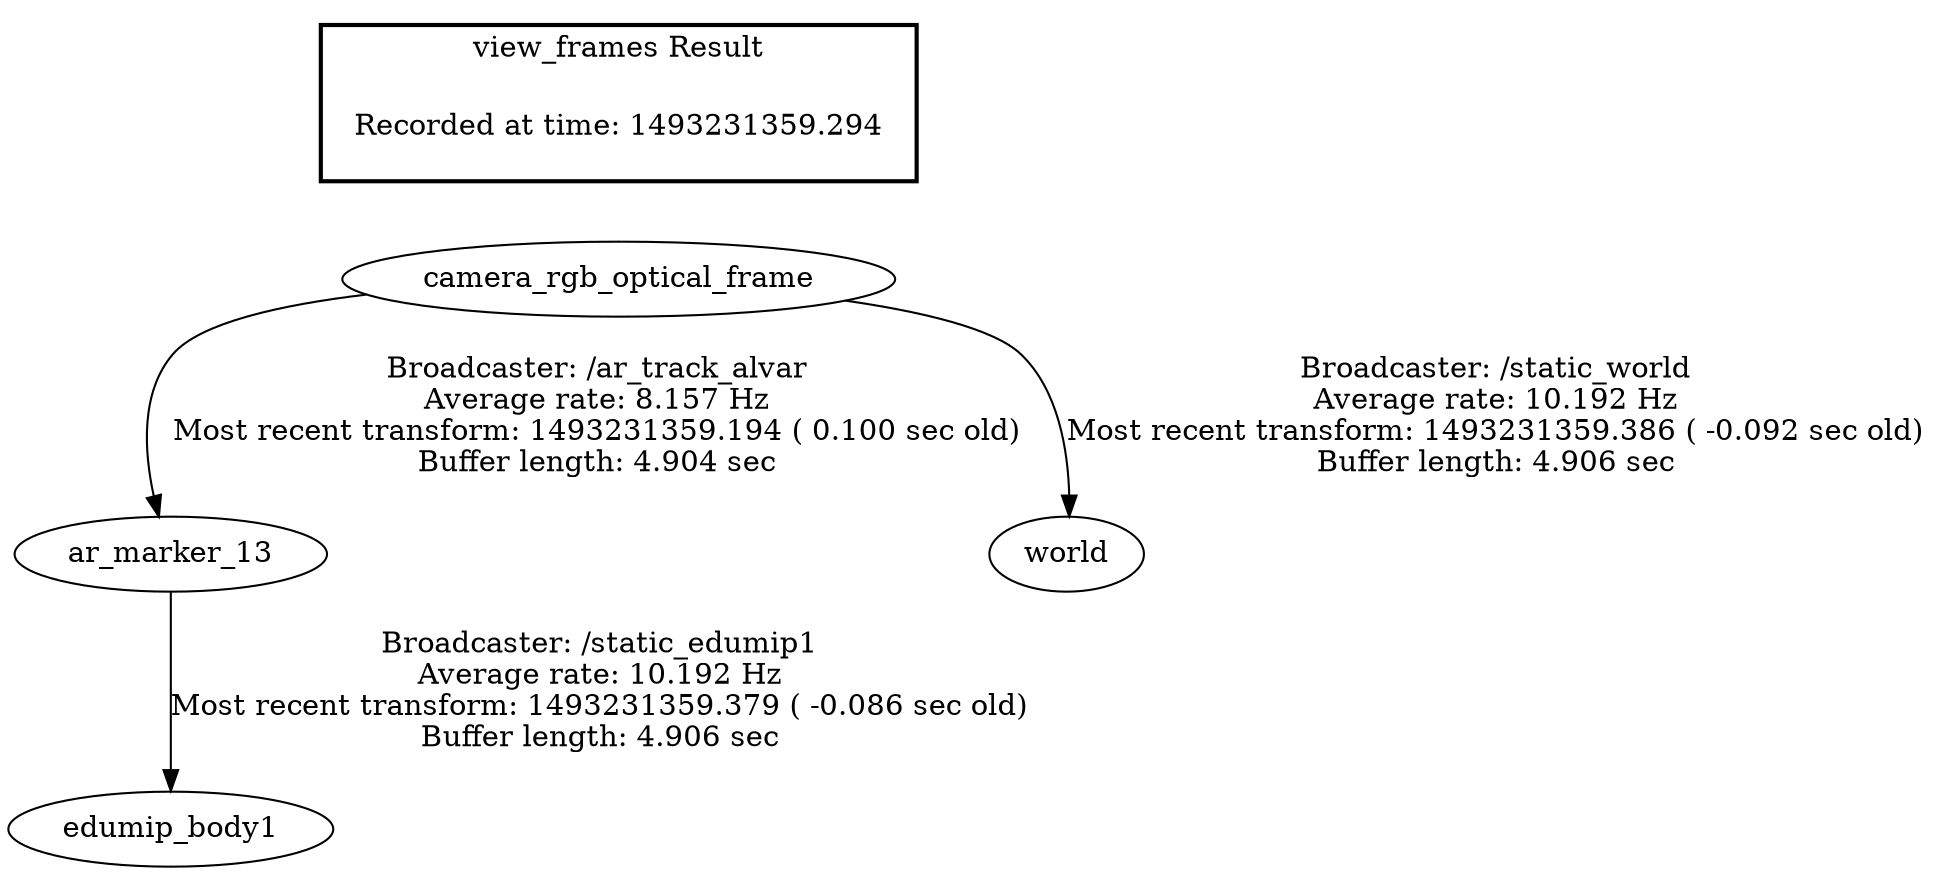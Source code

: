 digraph G {
"ar_marker_13" -> "edumip_body1"[label="Broadcaster: /static_edumip1\nAverage rate: 10.192 Hz\nMost recent transform: 1493231359.379 ( -0.086 sec old)\nBuffer length: 4.906 sec\n"];
"camera_rgb_optical_frame" -> "ar_marker_13"[label="Broadcaster: /ar_track_alvar\nAverage rate: 8.157 Hz\nMost recent transform: 1493231359.194 ( 0.100 sec old)\nBuffer length: 4.904 sec\n"];
"camera_rgb_optical_frame" -> "world"[label="Broadcaster: /static_world\nAverage rate: 10.192 Hz\nMost recent transform: 1493231359.386 ( -0.092 sec old)\nBuffer length: 4.906 sec\n"];
edge [style=invis];
 subgraph cluster_legend { style=bold; color=black; label ="view_frames Result";
"Recorded at time: 1493231359.294"[ shape=plaintext ] ;
 }->"camera_rgb_optical_frame";
}